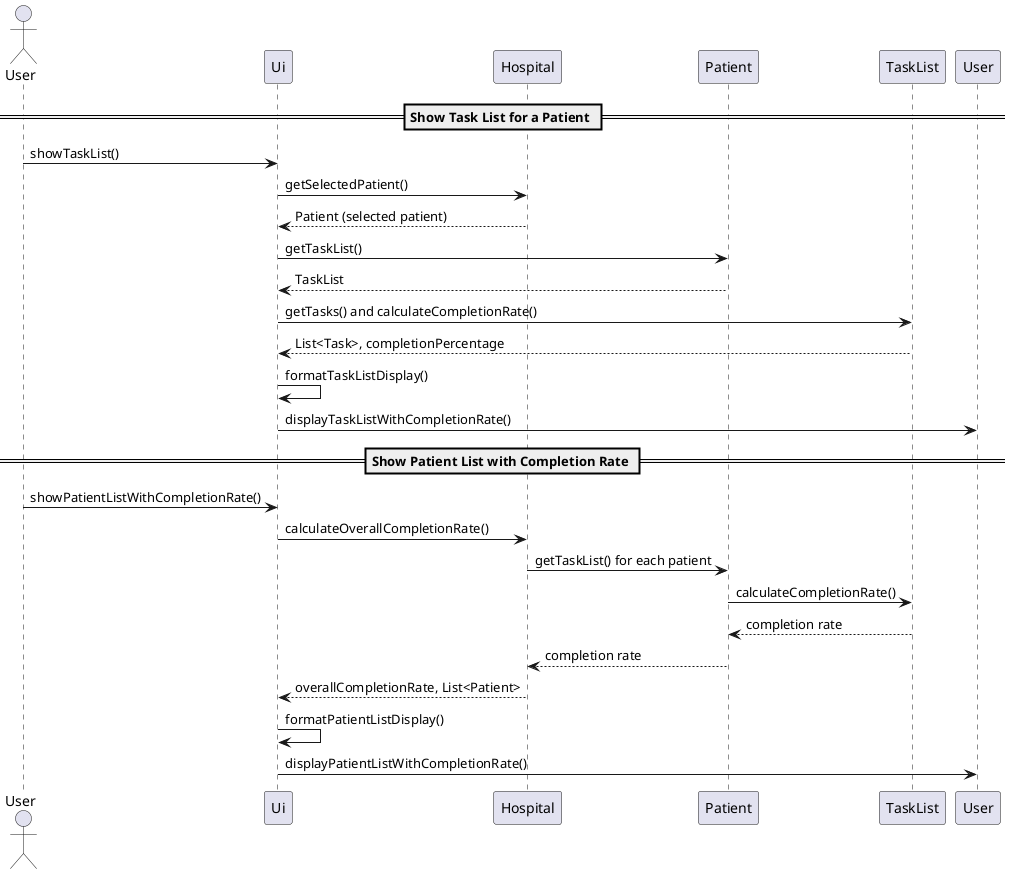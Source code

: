 @startuml
actor User as user
participant Ui
participant Hospital
participant Patient
participant TaskList

== Show Task List for a Patient ==
user -> Ui : showTaskList()
Ui -> Hospital : getSelectedPatient()
Hospital --> Ui : Patient (selected patient)

Ui -> Patient : getTaskList()
Patient --> Ui : TaskList

Ui -> TaskList : getTasks() and calculateCompletionRate()
TaskList --> Ui : List<Task>, completionPercentage

Ui -> Ui : formatTaskListDisplay()

Ui -> User : displayTaskListWithCompletionRate()

== Show Patient List with Completion Rate ==
user -> Ui : showPatientListWithCompletionRate()
Ui -> Hospital : calculateOverallCompletionRate()
Hospital -> Patient : getTaskList() for each patient
Patient -> TaskList : calculateCompletionRate()
TaskList --> Patient : completion rate
Patient --> Hospital : completion rate
Hospital --> Ui : overallCompletionRate, List<Patient>

Ui -> Ui : formatPatientListDisplay()

Ui -> User : displayPatientListWithCompletionRate()

@enduml
